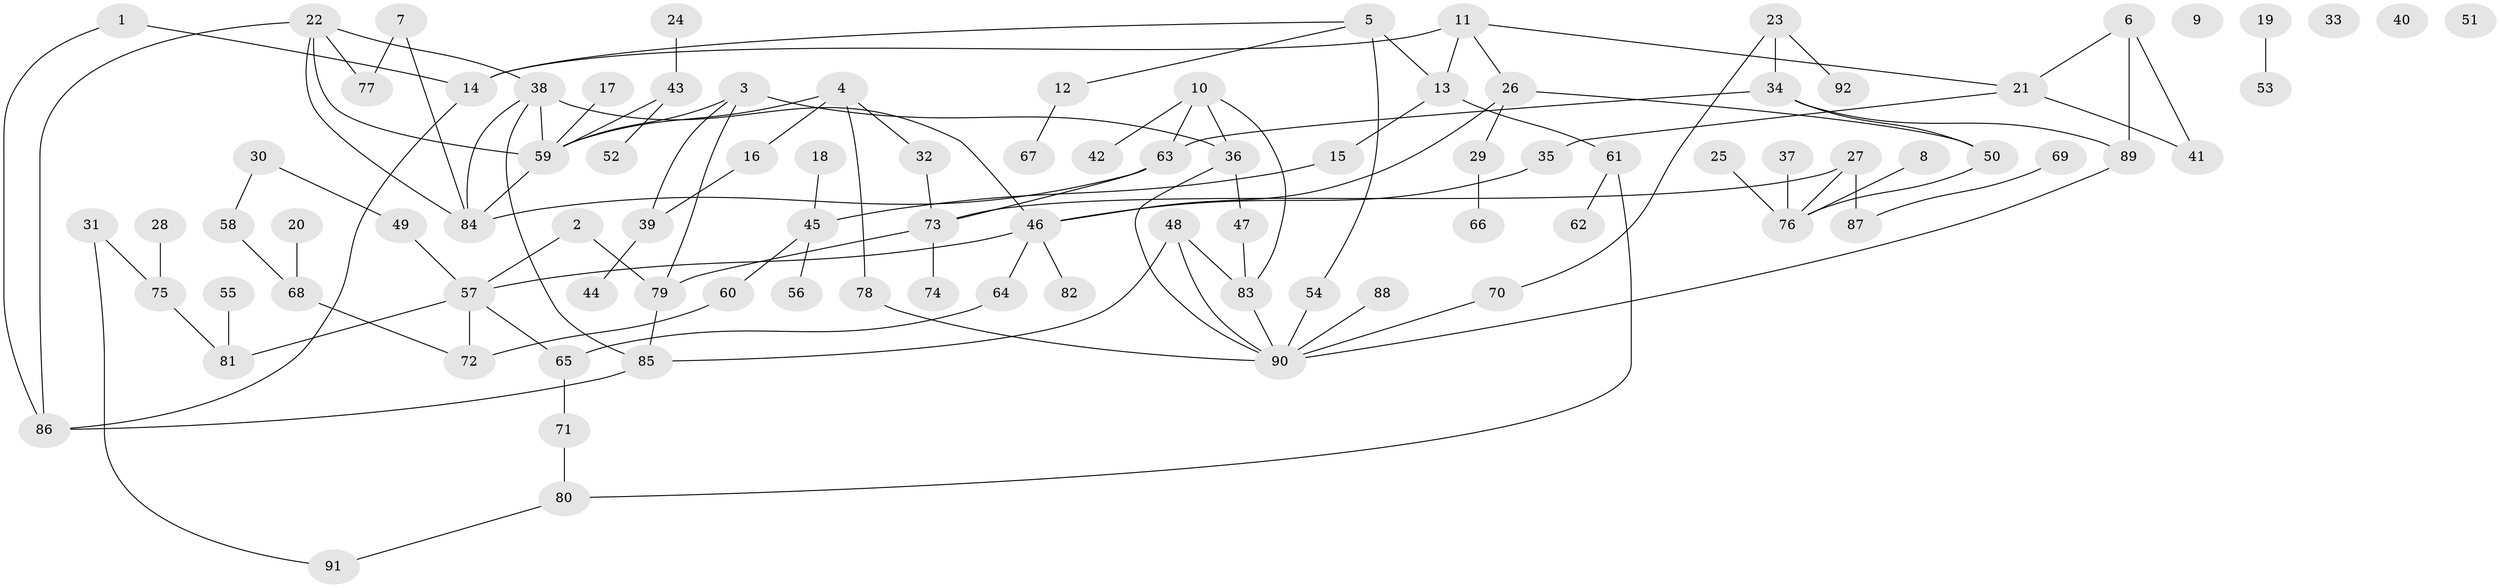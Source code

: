 // coarse degree distribution, {3: 0.125, 6: 0.09375, 14: 0.03125, 4: 0.21875, 2: 0.28125, 1: 0.21875, 5: 0.03125}
// Generated by graph-tools (version 1.1) at 2025/48/03/04/25 22:48:01]
// undirected, 92 vertices, 118 edges
graph export_dot {
  node [color=gray90,style=filled];
  1;
  2;
  3;
  4;
  5;
  6;
  7;
  8;
  9;
  10;
  11;
  12;
  13;
  14;
  15;
  16;
  17;
  18;
  19;
  20;
  21;
  22;
  23;
  24;
  25;
  26;
  27;
  28;
  29;
  30;
  31;
  32;
  33;
  34;
  35;
  36;
  37;
  38;
  39;
  40;
  41;
  42;
  43;
  44;
  45;
  46;
  47;
  48;
  49;
  50;
  51;
  52;
  53;
  54;
  55;
  56;
  57;
  58;
  59;
  60;
  61;
  62;
  63;
  64;
  65;
  66;
  67;
  68;
  69;
  70;
  71;
  72;
  73;
  74;
  75;
  76;
  77;
  78;
  79;
  80;
  81;
  82;
  83;
  84;
  85;
  86;
  87;
  88;
  89;
  90;
  91;
  92;
  1 -- 14;
  1 -- 86;
  2 -- 57;
  2 -- 79;
  3 -- 36;
  3 -- 39;
  3 -- 59;
  3 -- 79;
  4 -- 16;
  4 -- 32;
  4 -- 59;
  4 -- 78;
  5 -- 12;
  5 -- 13;
  5 -- 14;
  5 -- 54;
  6 -- 21;
  6 -- 41;
  6 -- 89;
  7 -- 77;
  7 -- 84;
  8 -- 76;
  10 -- 36;
  10 -- 42;
  10 -- 63;
  10 -- 83;
  11 -- 13;
  11 -- 14;
  11 -- 21;
  11 -- 26;
  12 -- 67;
  13 -- 15;
  13 -- 61;
  14 -- 86;
  15 -- 45;
  16 -- 39;
  17 -- 59;
  18 -- 45;
  19 -- 53;
  20 -- 68;
  21 -- 35;
  21 -- 41;
  22 -- 38;
  22 -- 59;
  22 -- 77;
  22 -- 84;
  22 -- 86;
  23 -- 34;
  23 -- 70;
  23 -- 92;
  24 -- 43;
  25 -- 76;
  26 -- 29;
  26 -- 46;
  26 -- 50;
  27 -- 73;
  27 -- 76;
  27 -- 87;
  28 -- 75;
  29 -- 66;
  30 -- 49;
  30 -- 58;
  31 -- 75;
  31 -- 91;
  32 -- 73;
  34 -- 50;
  34 -- 63;
  34 -- 89;
  35 -- 46;
  36 -- 47;
  36 -- 90;
  37 -- 76;
  38 -- 46;
  38 -- 59;
  38 -- 84;
  38 -- 85;
  39 -- 44;
  43 -- 52;
  43 -- 59;
  45 -- 56;
  45 -- 60;
  46 -- 57;
  46 -- 64;
  46 -- 82;
  47 -- 83;
  48 -- 83;
  48 -- 85;
  48 -- 90;
  49 -- 57;
  50 -- 76;
  54 -- 90;
  55 -- 81;
  57 -- 65;
  57 -- 72;
  57 -- 81;
  58 -- 68;
  59 -- 84;
  60 -- 72;
  61 -- 62;
  61 -- 80;
  63 -- 73;
  63 -- 84;
  64 -- 65;
  65 -- 71;
  68 -- 72;
  69 -- 87;
  70 -- 90;
  71 -- 80;
  73 -- 74;
  73 -- 79;
  75 -- 81;
  78 -- 90;
  79 -- 85;
  80 -- 91;
  83 -- 90;
  85 -- 86;
  88 -- 90;
  89 -- 90;
}
